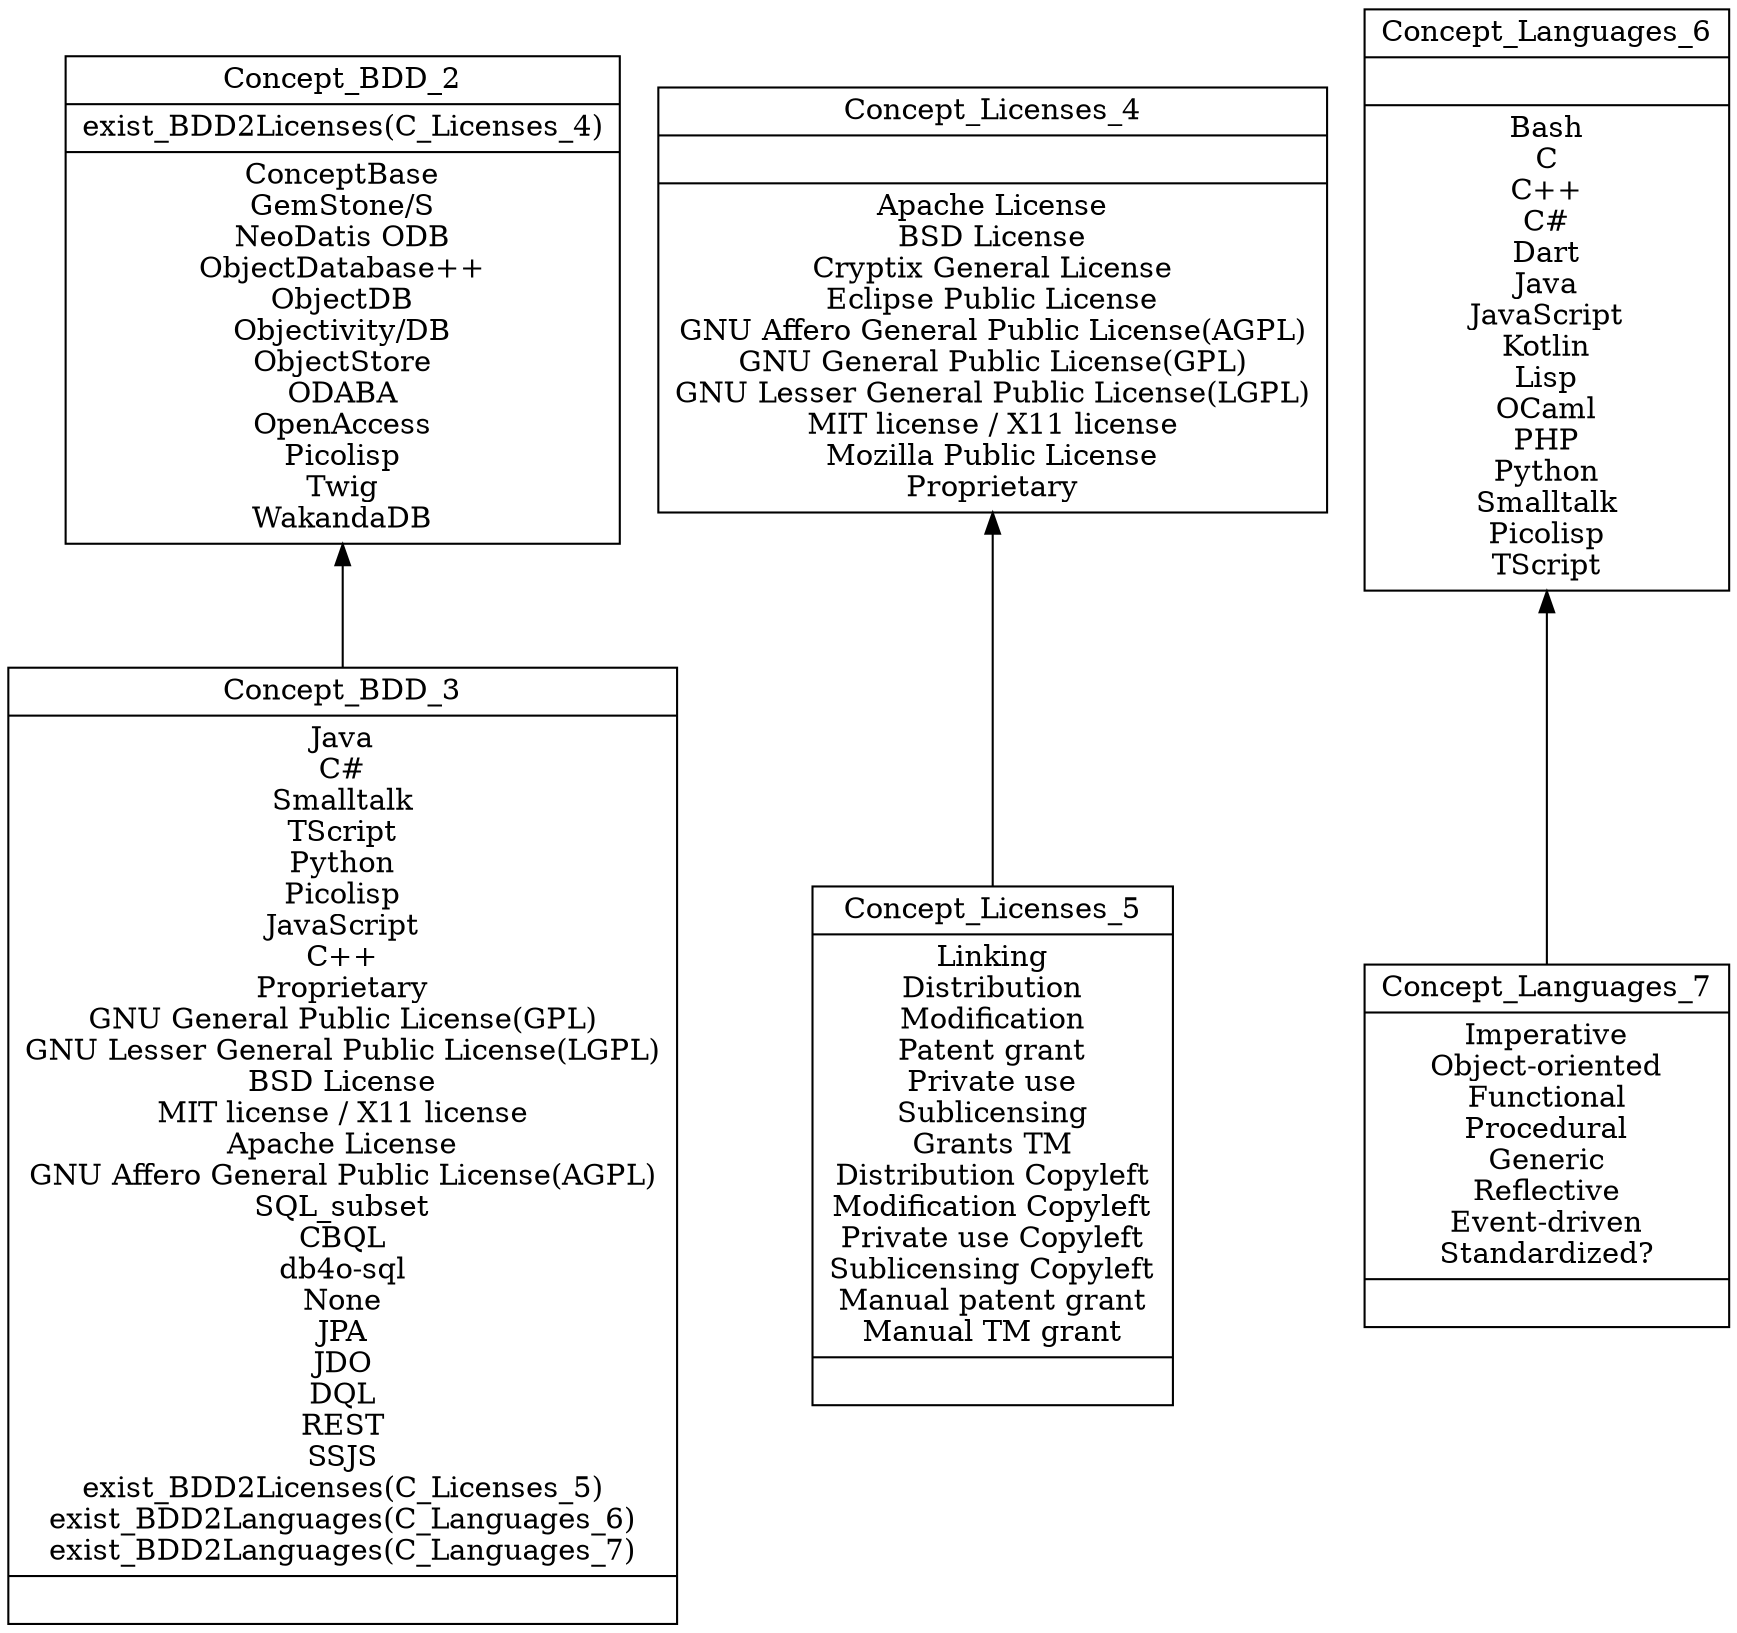 digraph G { 
	rankdir=BT;
subgraph BDD { 
label="BDD";
2 [shape=record,label="{Concept_BDD_2|exist_BDD2Licenses(C_Licenses_4)\n|ConceptBase\nGemStone/S\nNeoDatis ODB\nObjectDatabase++\nObjectDB\nObjectivity/DB\nObjectStore\nODABA\nOpenAccess\nPicolisp\nTwig\nWakandaDB\n}"];
3 [shape=record,label="{Concept_BDD_3|Java\nC#\nSmalltalk\nTScript\nPython\nPicolisp\nJavaScript\nC++\nProprietary\nGNU General Public License(GPL)\nGNU Lesser General Public License(LGPL)\nBSD License\nMIT license / X11 license\nApache License\nGNU Affero General Public License(AGPL)\nSQL_subset\nCBQL\ndb4o-sql\nNone\nJPA\nJDO\nDQL\nREST\nSSJS\nexist_BDD2Licenses(C_Licenses_5)\nexist_BDD2Languages(C_Languages_6)\nexist_BDD2Languages(C_Languages_7)\n|}"];
	3 -> 2
}
subgraph Licenses { 
label="Licenses";
4 [shape=record,label="{Concept_Licenses_4||Apache License\nBSD License\nCryptix General License\nEclipse Public License\nGNU Affero General Public License(AGPL)\nGNU General Public License(GPL)\nGNU Lesser General Public License(LGPL)\nMIT license / X11 license\nMozilla Public License\nProprietary\n}"];
5 [shape=record,label="{Concept_Licenses_5|Linking\nDistribution\nModification\nPatent grant\nPrivate use\nSublicensing\nGrants TM\nDistribution Copyleft\nModification Copyleft\nPrivate use Copyleft\nSublicensing Copyleft\nManual patent grant\nManual TM grant\n|}"];
	5 -> 4
}
subgraph Languages { 
label="Languages";
6 [shape=record,label="{Concept_Languages_6||Bash\nC\nC++\nC#\nDart\nJava\nJavaScript\nKotlin\nLisp\nOCaml\nPHP\nPython\nSmalltalk\nPicolisp\nTScript\n}"];
7 [shape=record,label="{Concept_Languages_7|Imperative\nObject-oriented\nFunctional\nProcedural\nGeneric\nReflective\nEvent-driven\nStandardized?\n|}"];
	7 -> 6
}
}